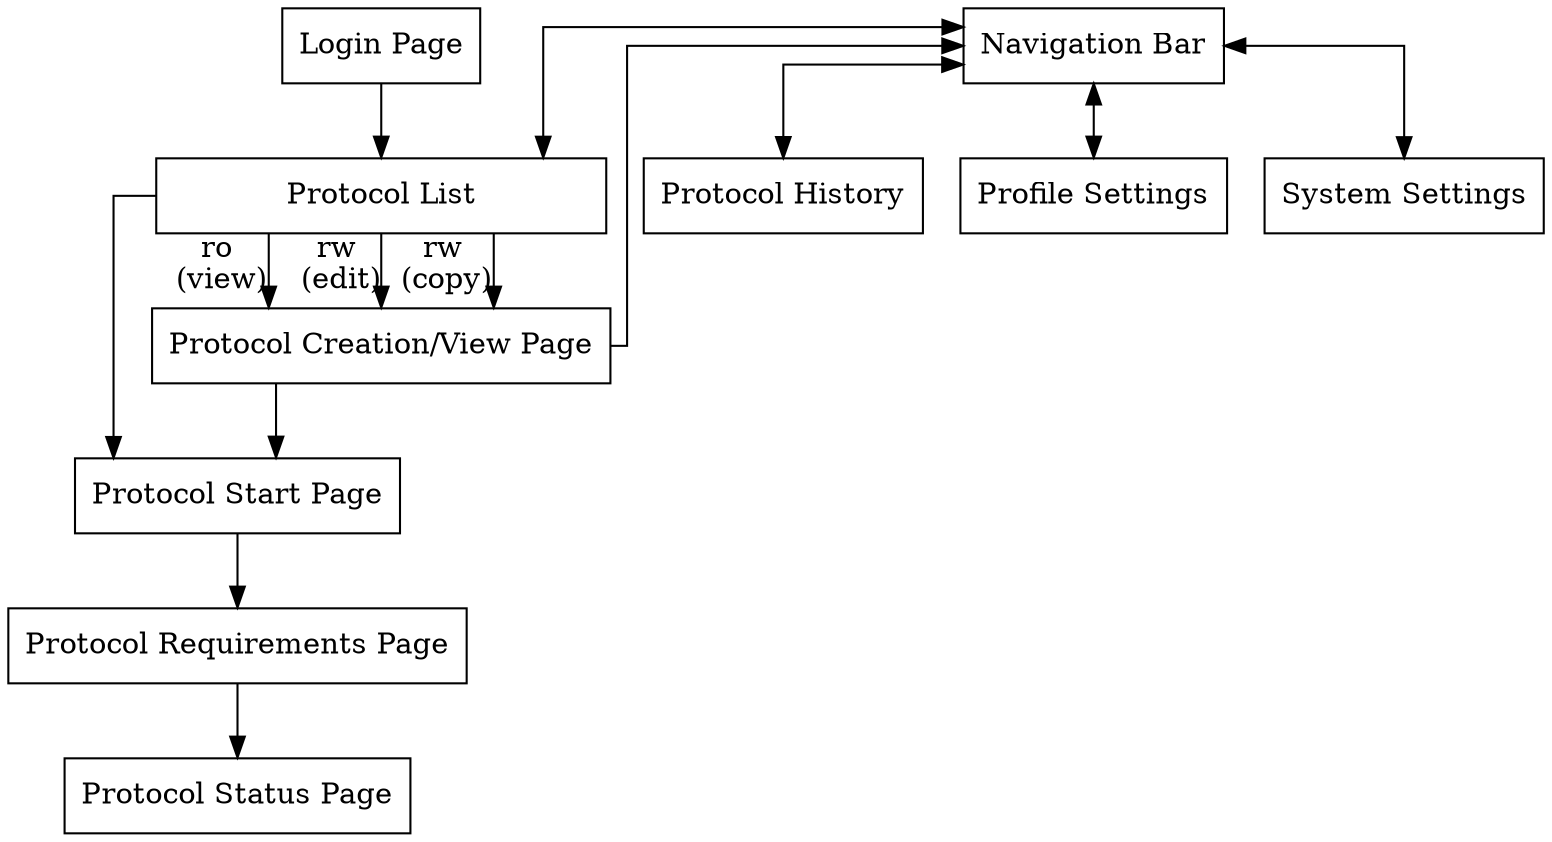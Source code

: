 


digraph {
    splines = ortho
    node [shape=rectangle,fixedsize=false]
	"Login Page" -> "Protocol List"
	"Protocol List" [width=3]
	{rank = same; "Navigation Bar";"Login Page";}

	"Navigation Bar" -> "Protocol List" [dir=both]
	"Navigation Bar" -> "Protocol History" [dir=both]
	"Navigation Bar" -> "Profile Settings" [dir=both]
	"Navigation Bar" -> "System Settings" [dir=both]

	"Protocol List" -> "Protocol Creation/View Page" [taillabel="ro\n (view)"]
	"Protocol List" -> "Protocol Creation/View Page" [taillabel="rw\n (edit)"]
	"Protocol List" -> "Protocol Creation/View Page" [taillabel="rw\n (copy)"]
	"Protocol List" -> "Protocol Start Page"

	"Protocol Creation/View Page" -> "Navigation Bar" 
	"Protocol Creation/View Page" -> "Protocol Start Page"
	"Protocol Start Page" -> "Protocol Requirements Page"
	"Protocol Requirements Page" -> "Protocol Status Page"
	
}

